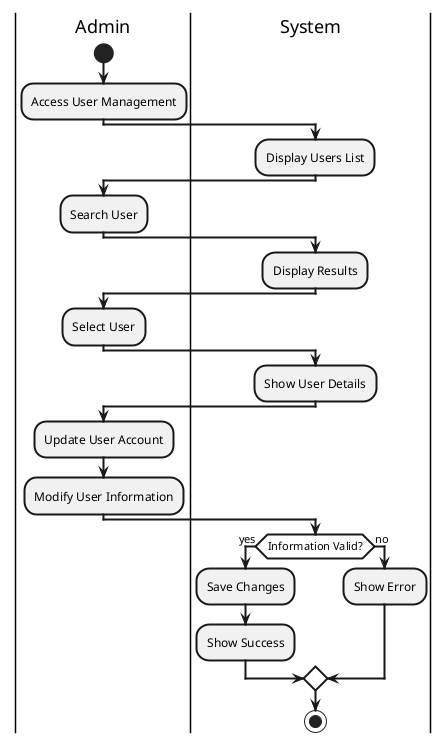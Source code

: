 @startuml
skinparam defaultTextAlignment center
skinparam ArrowThickness 2
skinparam ActivityBorderThickness 2
skinparam ActivityDiamondBackgroundColor white
skinparam ActivityDiamondBorderThickness 2

|Admin|
start
:Access User Management;

|System|
:Display Users List;

|Admin|
:Search User;

|System|
:Display Results;

|Admin|
:Select User;

|System|
:Show User Details;

|Admin|
:Update User Account;
:Modify User Information;

|System|
if (Information Valid?) then (yes)
  :Save Changes;
  :Show Success;
else (no)
  :Show Error;
endif

stop

@enduml